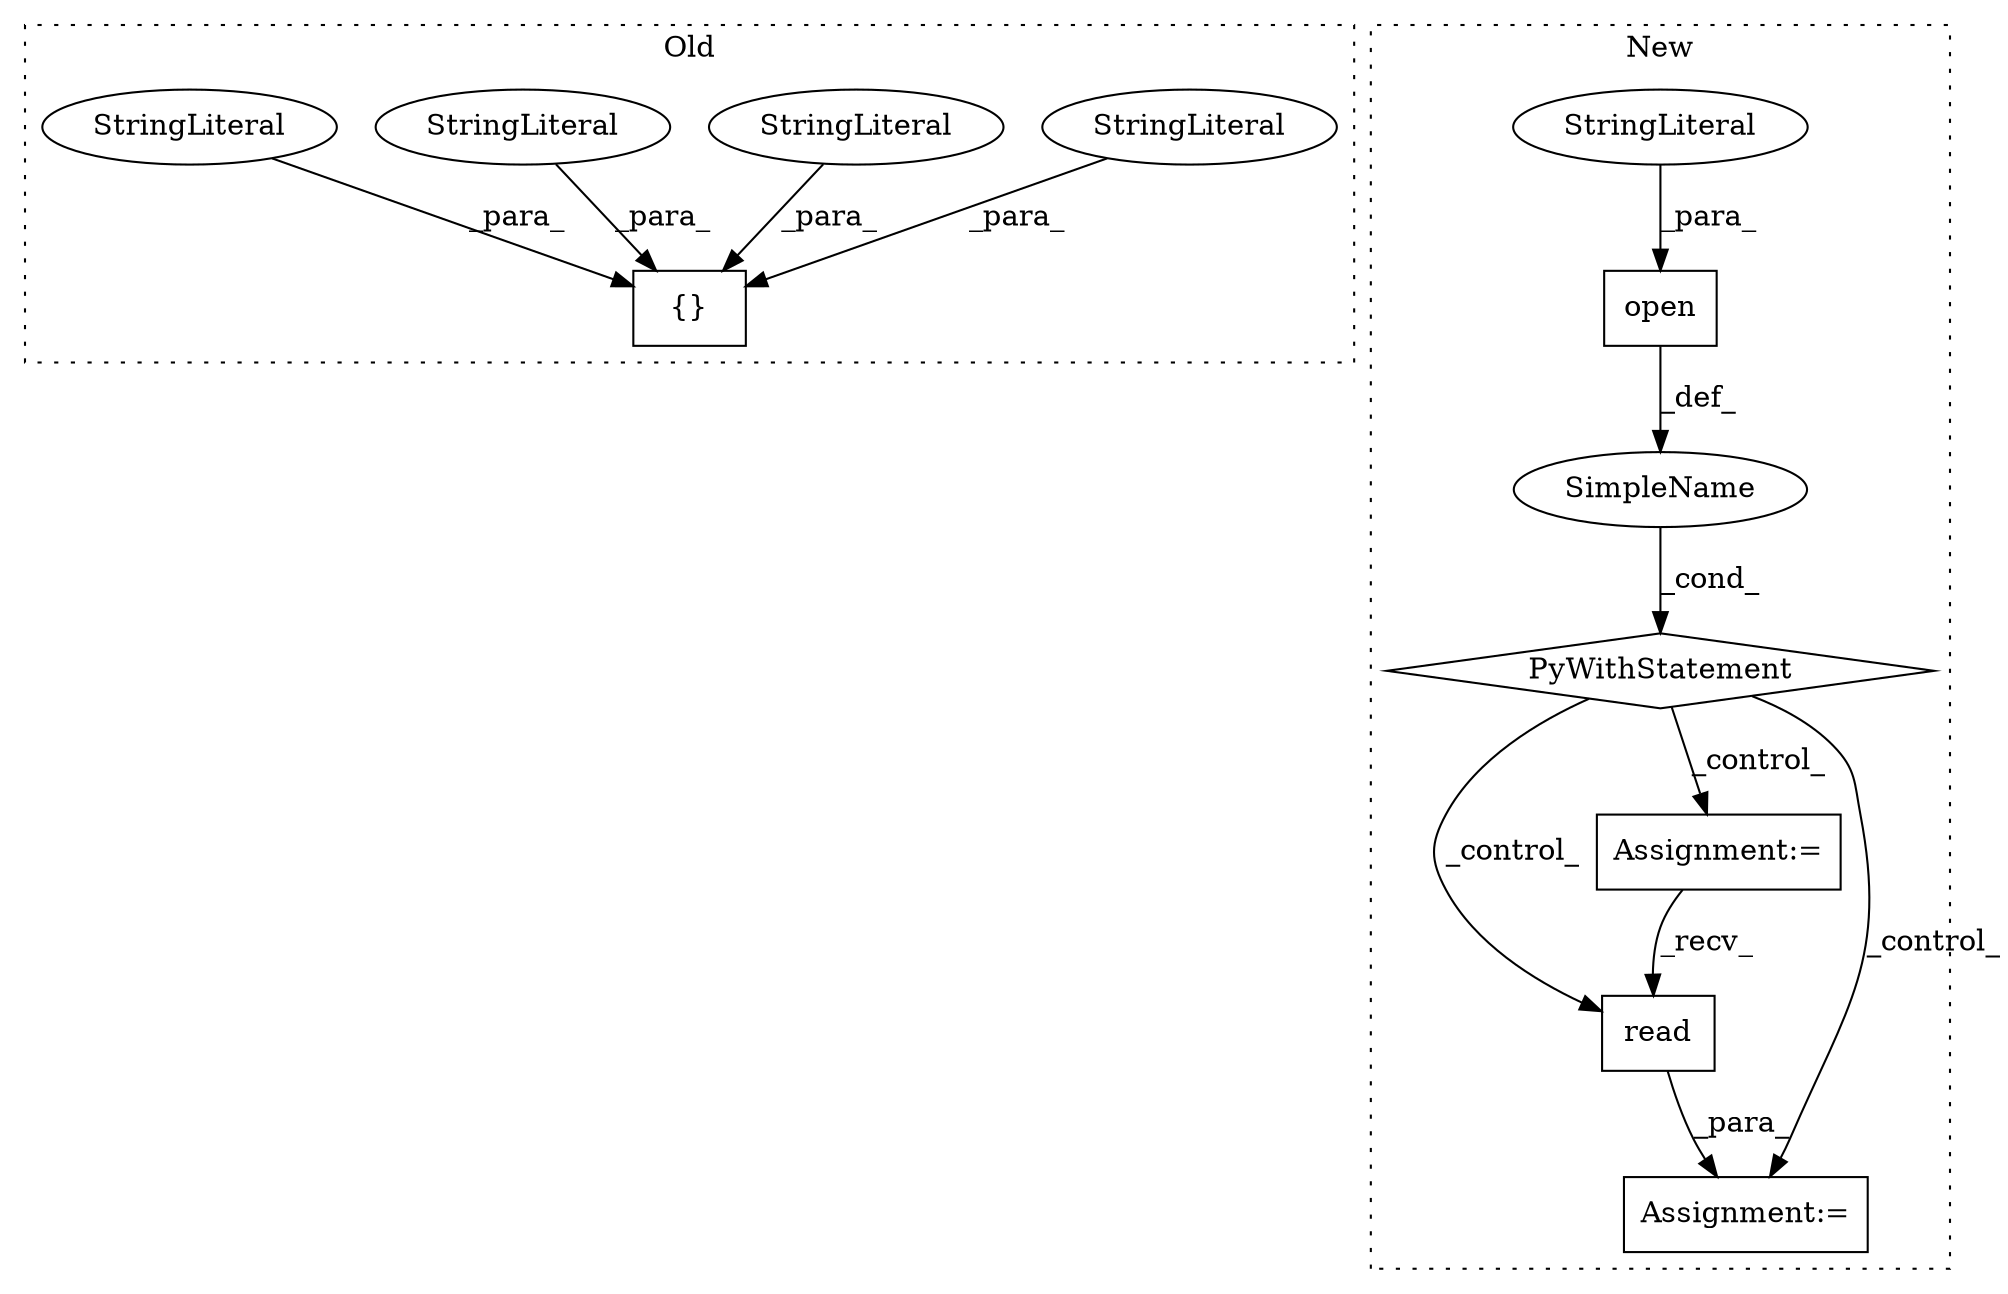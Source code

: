 digraph G {
subgraph cluster0 {
1 [label="StringLiteral" a="45" s="946" l="7" shape="ellipse"];
3 [label="{}" a="4" s="945,1017" l="1,1" shape="box"];
6 [label="StringLiteral" a="45" s="954" l="14" shape="ellipse"];
7 [label="StringLiteral" a="45" s="999" l="10" shape="ellipse"];
12 [label="StringLiteral" a="45" s="969" l="12" shape="ellipse"];
label = "Old";
style="dotted";
}
subgraph cluster1 {
2 [label="read" a="32" s="582" l="6" shape="box"];
4 [label="SimpleName" a="42" s="" l="" shape="ellipse"];
5 [label="PyWithStatement" a="104" s="460,518" l="10,2" shape="diamond"];
8 [label="Assignment:=" a="7" s="579" l="1" shape="box"];
9 [label="Assignment:=" a="7" s="554" l="1" shape="box"];
10 [label="open" a="32" s="470,517" l="5,1" shape="box"];
11 [label="StringLiteral" a="45" s="510" l="7" shape="ellipse"];
label = "New";
style="dotted";
}
1 -> 3 [label="_para_"];
2 -> 8 [label="_para_"];
4 -> 5 [label="_cond_"];
5 -> 2 [label="_control_"];
5 -> 8 [label="_control_"];
5 -> 9 [label="_control_"];
6 -> 3 [label="_para_"];
7 -> 3 [label="_para_"];
9 -> 2 [label="_recv_"];
10 -> 4 [label="_def_"];
11 -> 10 [label="_para_"];
12 -> 3 [label="_para_"];
}